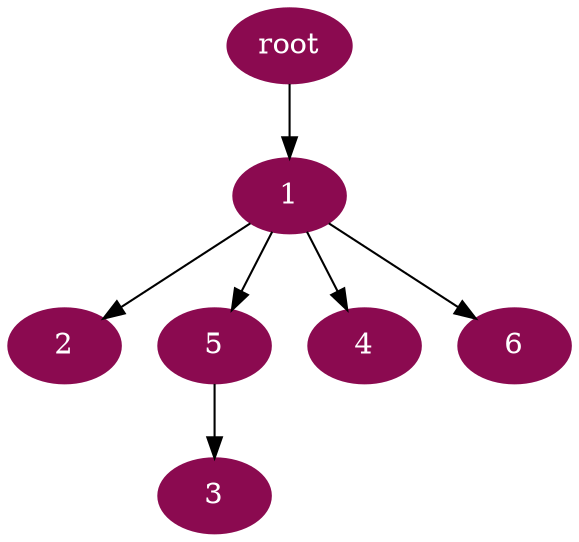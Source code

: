 digraph G {
node [color=deeppink4, style=filled, fontcolor=white];
"root" -> 1;
1 -> 2;
5 -> 3;
1 -> 4;
1 -> 5;
1 -> 6;
}
